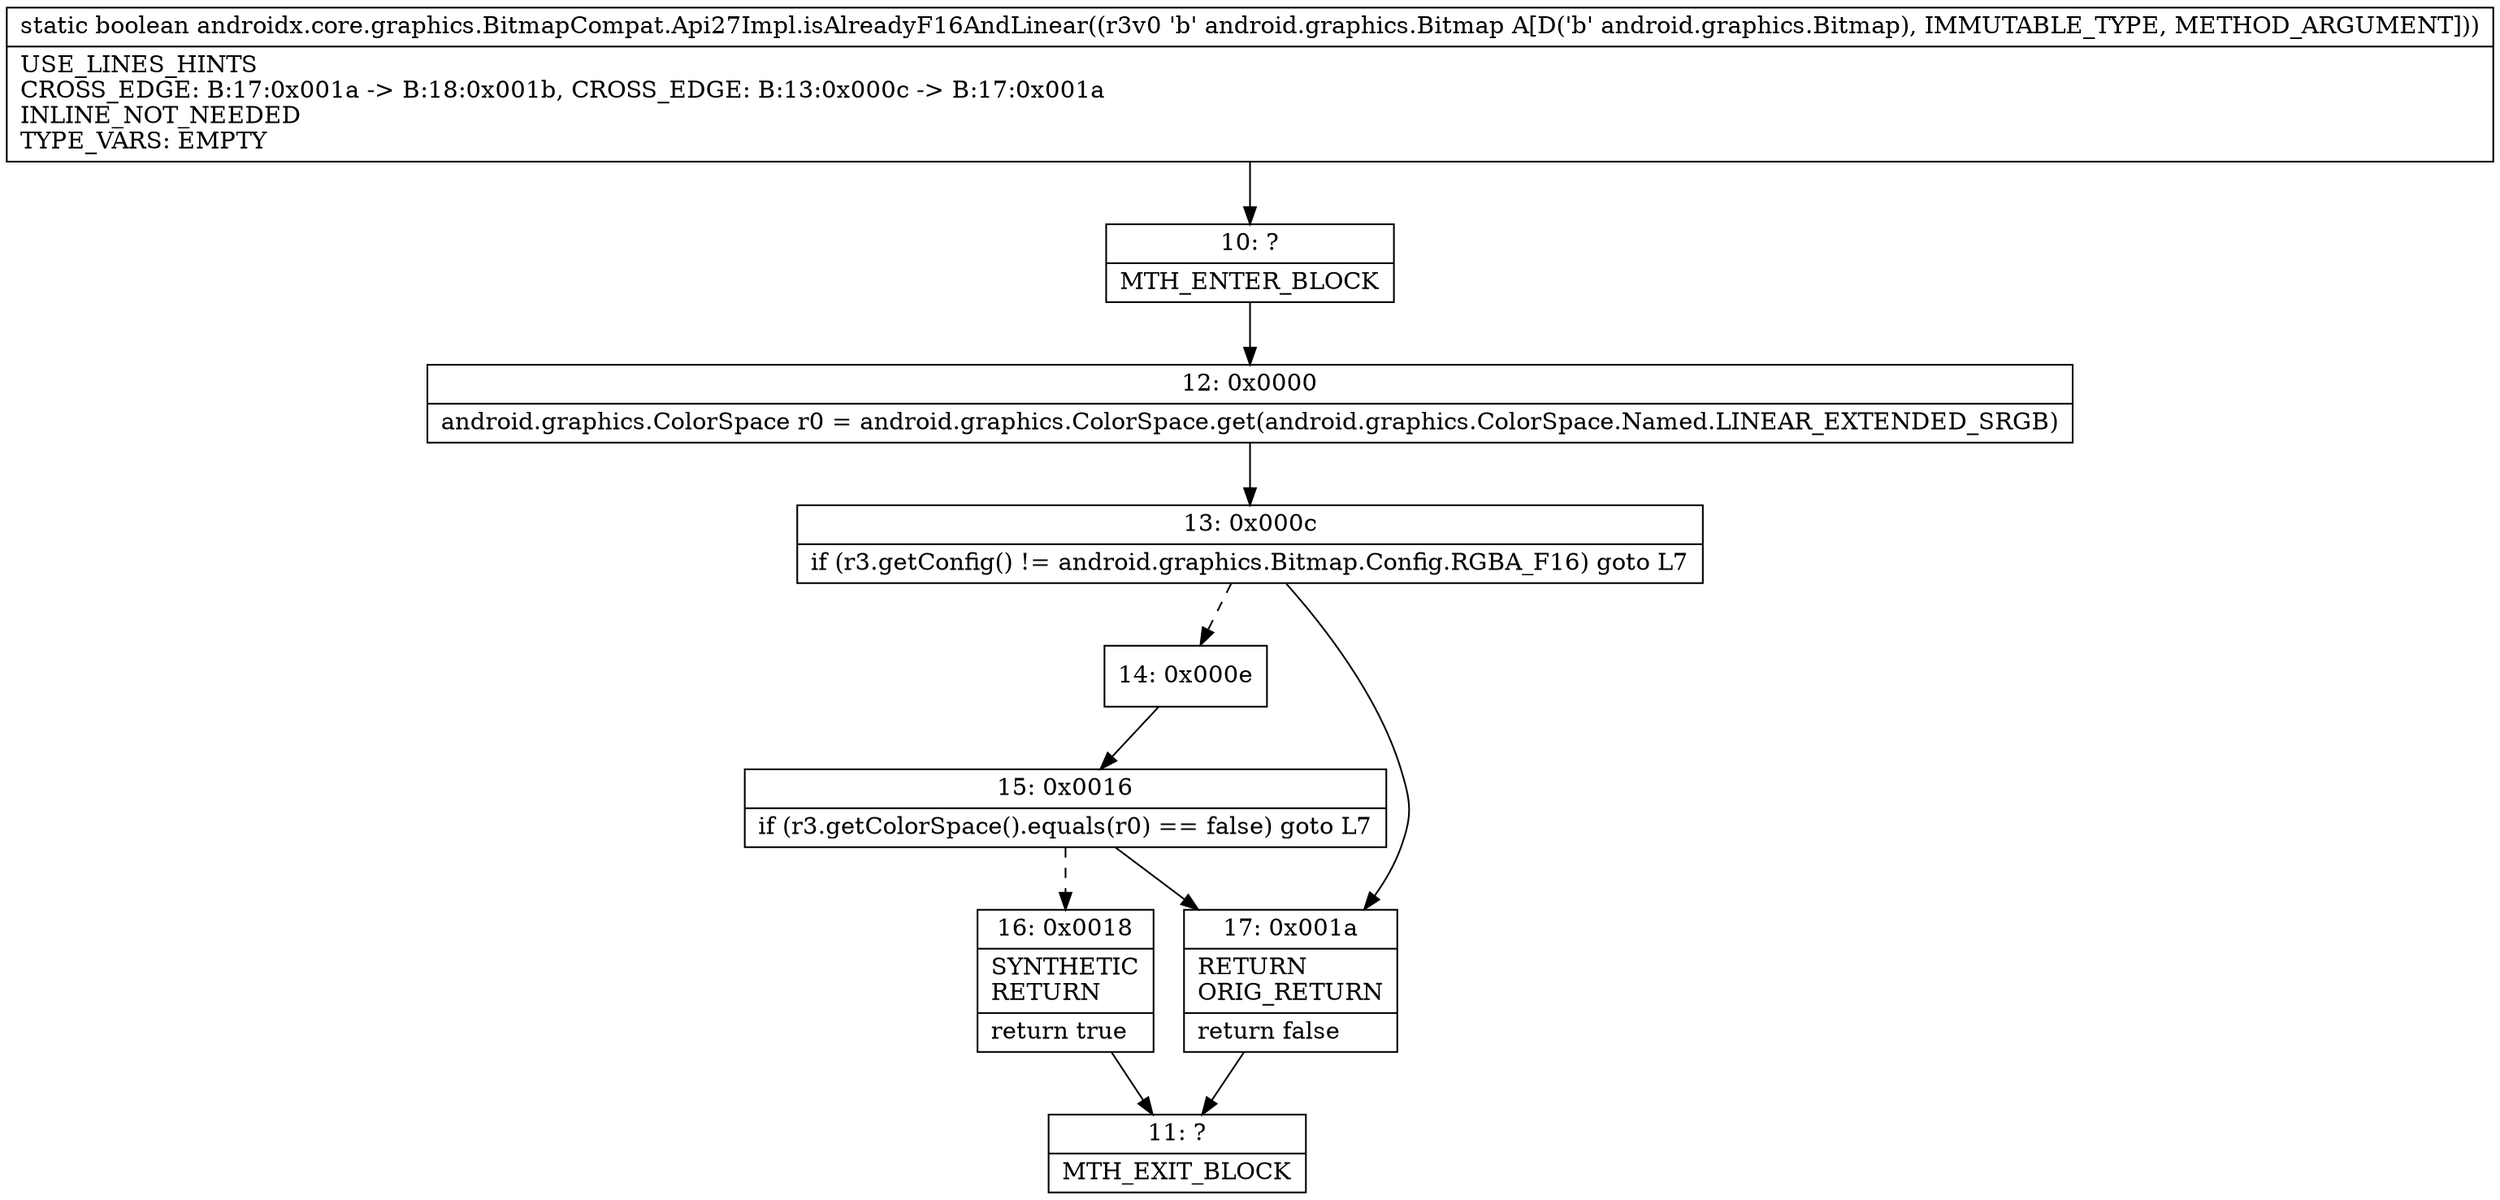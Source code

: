 digraph "CFG forandroidx.core.graphics.BitmapCompat.Api27Impl.isAlreadyF16AndLinear(Landroid\/graphics\/Bitmap;)Z" {
Node_10 [shape=record,label="{10\:\ ?|MTH_ENTER_BLOCK\l}"];
Node_12 [shape=record,label="{12\:\ 0x0000|android.graphics.ColorSpace r0 = android.graphics.ColorSpace.get(android.graphics.ColorSpace.Named.LINEAR_EXTENDED_SRGB)\l}"];
Node_13 [shape=record,label="{13\:\ 0x000c|if (r3.getConfig() != android.graphics.Bitmap.Config.RGBA_F16) goto L7\l}"];
Node_14 [shape=record,label="{14\:\ 0x000e}"];
Node_15 [shape=record,label="{15\:\ 0x0016|if (r3.getColorSpace().equals(r0) == false) goto L7\l}"];
Node_16 [shape=record,label="{16\:\ 0x0018|SYNTHETIC\lRETURN\l|return true\l}"];
Node_11 [shape=record,label="{11\:\ ?|MTH_EXIT_BLOCK\l}"];
Node_17 [shape=record,label="{17\:\ 0x001a|RETURN\lORIG_RETURN\l|return false\l}"];
MethodNode[shape=record,label="{static boolean androidx.core.graphics.BitmapCompat.Api27Impl.isAlreadyF16AndLinear((r3v0 'b' android.graphics.Bitmap A[D('b' android.graphics.Bitmap), IMMUTABLE_TYPE, METHOD_ARGUMENT]))  | USE_LINES_HINTS\lCROSS_EDGE: B:17:0x001a \-\> B:18:0x001b, CROSS_EDGE: B:13:0x000c \-\> B:17:0x001a\lINLINE_NOT_NEEDED\lTYPE_VARS: EMPTY\l}"];
MethodNode -> Node_10;Node_10 -> Node_12;
Node_12 -> Node_13;
Node_13 -> Node_14[style=dashed];
Node_13 -> Node_17;
Node_14 -> Node_15;
Node_15 -> Node_16[style=dashed];
Node_15 -> Node_17;
Node_16 -> Node_11;
Node_17 -> Node_11;
}

